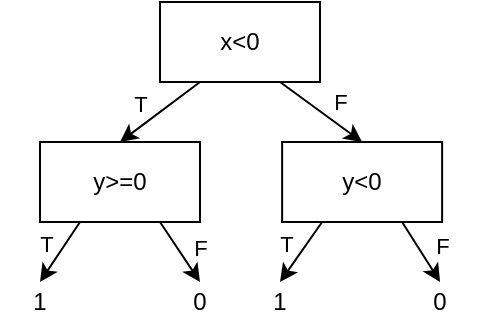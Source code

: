 <mxfile version="14.6.9"><diagram id="a_EXT06JWJIhaEKgbguU" name="Page-1"><mxGraphModel dx="449" dy="287" grid="1" gridSize="10" guides="1" tooltips="1" connect="1" arrows="1" fold="1" page="1" pageScale="1" pageWidth="850" pageHeight="1100" math="0" shadow="0"><root><mxCell id="0"/><mxCell id="1" parent="0"/><mxCell id="xV33rS9xuhyVaJ53rYj5-1" value="x&amp;lt;0" style="rounded=0;whiteSpace=wrap;html=1;" vertex="1" parent="1"><mxGeometry x="420" y="170" width="80" height="40" as="geometry"/></mxCell><mxCell id="xV33rS9xuhyVaJ53rYj5-2" value="y&amp;gt;=0" style="rounded=0;whiteSpace=wrap;html=1;" vertex="1" parent="1"><mxGeometry x="360" y="240" width="80" height="40" as="geometry"/></mxCell><mxCell id="xV33rS9xuhyVaJ53rYj5-3" value="" style="endArrow=classic;html=1;entryX=0.5;entryY=0;entryDx=0;entryDy=0;exitX=0.25;exitY=1;exitDx=0;exitDy=0;" edge="1" parent="1" source="xV33rS9xuhyVaJ53rYj5-1" target="xV33rS9xuhyVaJ53rYj5-2"><mxGeometry width="50" height="50" relative="1" as="geometry"><mxPoint x="420" y="310" as="sourcePoint"/><mxPoint x="470" y="260" as="targetPoint"/></mxGeometry></mxCell><mxCell id="xV33rS9xuhyVaJ53rYj5-8" value="T" style="edgeLabel;html=1;align=center;verticalAlign=middle;resizable=0;points=[];" vertex="1" connectable="0" parent="xV33rS9xuhyVaJ53rYj5-3"><mxGeometry x="-0.305" y="-1" relative="1" as="geometry"><mxPoint x="-16" y="1" as="offset"/></mxGeometry></mxCell><mxCell id="xV33rS9xuhyVaJ53rYj5-4" value="1" style="text;html=1;strokeColor=none;fillColor=none;align=center;verticalAlign=middle;whiteSpace=wrap;rounded=0;" vertex="1" parent="1"><mxGeometry x="340" y="310" width="40" height="20" as="geometry"/></mxCell><mxCell id="xV33rS9xuhyVaJ53rYj5-5" value="" style="endArrow=classic;html=1;entryX=0.5;entryY=0;entryDx=0;entryDy=0;exitX=0.25;exitY=1;exitDx=0;exitDy=0;" edge="1" parent="1" source="xV33rS9xuhyVaJ53rYj5-2" target="xV33rS9xuhyVaJ53rYj5-4"><mxGeometry width="50" height="50" relative="1" as="geometry"><mxPoint x="389" y="282" as="sourcePoint"/><mxPoint x="500" y="270" as="targetPoint"/></mxGeometry></mxCell><mxCell id="xV33rS9xuhyVaJ53rYj5-9" value="T" style="edgeLabel;html=1;align=center;verticalAlign=middle;resizable=0;points=[];" vertex="1" connectable="0" parent="xV33rS9xuhyVaJ53rYj5-5"><mxGeometry x="-0.338" y="1" relative="1" as="geometry"><mxPoint x="-11" as="offset"/></mxGeometry></mxCell><mxCell id="xV33rS9xuhyVaJ53rYj5-6" value="0" style="text;html=1;strokeColor=none;fillColor=none;align=center;verticalAlign=middle;whiteSpace=wrap;rounded=0;" vertex="1" parent="1"><mxGeometry x="420" y="310" width="40" height="20" as="geometry"/></mxCell><mxCell id="xV33rS9xuhyVaJ53rYj5-7" value="" style="endArrow=classic;html=1;exitX=0.75;exitY=1;exitDx=0;exitDy=0;entryX=0.5;entryY=0;entryDx=0;entryDy=0;" edge="1" parent="1" source="xV33rS9xuhyVaJ53rYj5-2" target="xV33rS9xuhyVaJ53rYj5-6"><mxGeometry width="50" height="50" relative="1" as="geometry"><mxPoint x="450" y="290" as="sourcePoint"/><mxPoint x="500" y="240" as="targetPoint"/></mxGeometry></mxCell><mxCell id="xV33rS9xuhyVaJ53rYj5-10" value="F" style="edgeLabel;html=1;align=center;verticalAlign=middle;resizable=0;points=[];" vertex="1" connectable="0" parent="xV33rS9xuhyVaJ53rYj5-7"><mxGeometry x="-0.251" y="-2" relative="1" as="geometry"><mxPoint x="14" as="offset"/></mxGeometry></mxCell><mxCell id="xV33rS9xuhyVaJ53rYj5-12" value="1" style="text;html=1;strokeColor=none;fillColor=none;align=center;verticalAlign=middle;whiteSpace=wrap;rounded=0;" vertex="1" parent="1"><mxGeometry x="501.06" y="240" width="40" height="20" as="geometry"/></mxCell><mxCell id="xV33rS9xuhyVaJ53rYj5-18" value="" style="endArrow=classic;html=1;exitX=0.75;exitY=1;exitDx=0;exitDy=0;entryX=0.5;entryY=0;entryDx=0;entryDy=0;" edge="1" parent="1" source="xV33rS9xuhyVaJ53rYj5-1" target="xV33rS9xuhyVaJ53rYj5-19"><mxGeometry width="50" height="50" relative="1" as="geometry"><mxPoint x="520" y="220" as="sourcePoint"/><mxPoint x="550" y="240" as="targetPoint"/></mxGeometry></mxCell><mxCell id="xV33rS9xuhyVaJ53rYj5-26" value="F" style="edgeLabel;html=1;align=center;verticalAlign=middle;resizable=0;points=[];" vertex="1" connectable="0" parent="xV33rS9xuhyVaJ53rYj5-18"><mxGeometry x="0.182" y="1" relative="1" as="geometry"><mxPoint x="5" y="-7" as="offset"/></mxGeometry></mxCell><mxCell id="xV33rS9xuhyVaJ53rYj5-19" value="y&amp;lt;0" style="rounded=0;whiteSpace=wrap;html=1;" vertex="1" parent="1"><mxGeometry x="481.06" y="240" width="80" height="40" as="geometry"/></mxCell><mxCell id="xV33rS9xuhyVaJ53rYj5-20" value="1" style="text;html=1;strokeColor=none;fillColor=none;align=center;verticalAlign=middle;whiteSpace=wrap;rounded=0;" vertex="1" parent="1"><mxGeometry x="460" y="310" width="40" height="20" as="geometry"/></mxCell><mxCell id="xV33rS9xuhyVaJ53rYj5-21" value="" style="endArrow=classic;html=1;entryX=0.5;entryY=0;entryDx=0;entryDy=0;exitX=0.25;exitY=1;exitDx=0;exitDy=0;" edge="1" parent="1" source="xV33rS9xuhyVaJ53rYj5-19" target="xV33rS9xuhyVaJ53rYj5-20"><mxGeometry width="50" height="50" relative="1" as="geometry"><mxPoint x="510.06" y="282" as="sourcePoint"/><mxPoint x="481.06" y="310" as="targetPoint"/></mxGeometry></mxCell><mxCell id="xV33rS9xuhyVaJ53rYj5-22" value="T" style="edgeLabel;html=1;align=center;verticalAlign=middle;resizable=0;points=[];" vertex="1" connectable="0" parent="xV33rS9xuhyVaJ53rYj5-21"><mxGeometry x="-0.338" y="1" relative="1" as="geometry"><mxPoint x="-12" as="offset"/></mxGeometry></mxCell><mxCell id="xV33rS9xuhyVaJ53rYj5-23" value="0" style="text;html=1;strokeColor=none;fillColor=none;align=center;verticalAlign=middle;whiteSpace=wrap;rounded=0;" vertex="1" parent="1"><mxGeometry x="540.06" y="310" width="40" height="20" as="geometry"/></mxCell><mxCell id="xV33rS9xuhyVaJ53rYj5-24" value="" style="endArrow=classic;html=1;exitX=0.75;exitY=1;exitDx=0;exitDy=0;entryX=0.5;entryY=0;entryDx=0;entryDy=0;" edge="1" parent="1" source="xV33rS9xuhyVaJ53rYj5-19" target="xV33rS9xuhyVaJ53rYj5-23"><mxGeometry width="50" height="50" relative="1" as="geometry"><mxPoint x="571.06" y="290" as="sourcePoint"/><mxPoint x="561.06" y="310" as="targetPoint"/></mxGeometry></mxCell><mxCell id="xV33rS9xuhyVaJ53rYj5-25" value="F" style="edgeLabel;html=1;align=center;verticalAlign=middle;resizable=0;points=[];" vertex="1" connectable="0" parent="xV33rS9xuhyVaJ53rYj5-24"><mxGeometry x="-0.251" y="-2" relative="1" as="geometry"><mxPoint x="14" y="-1" as="offset"/></mxGeometry></mxCell></root></mxGraphModel></diagram></mxfile>